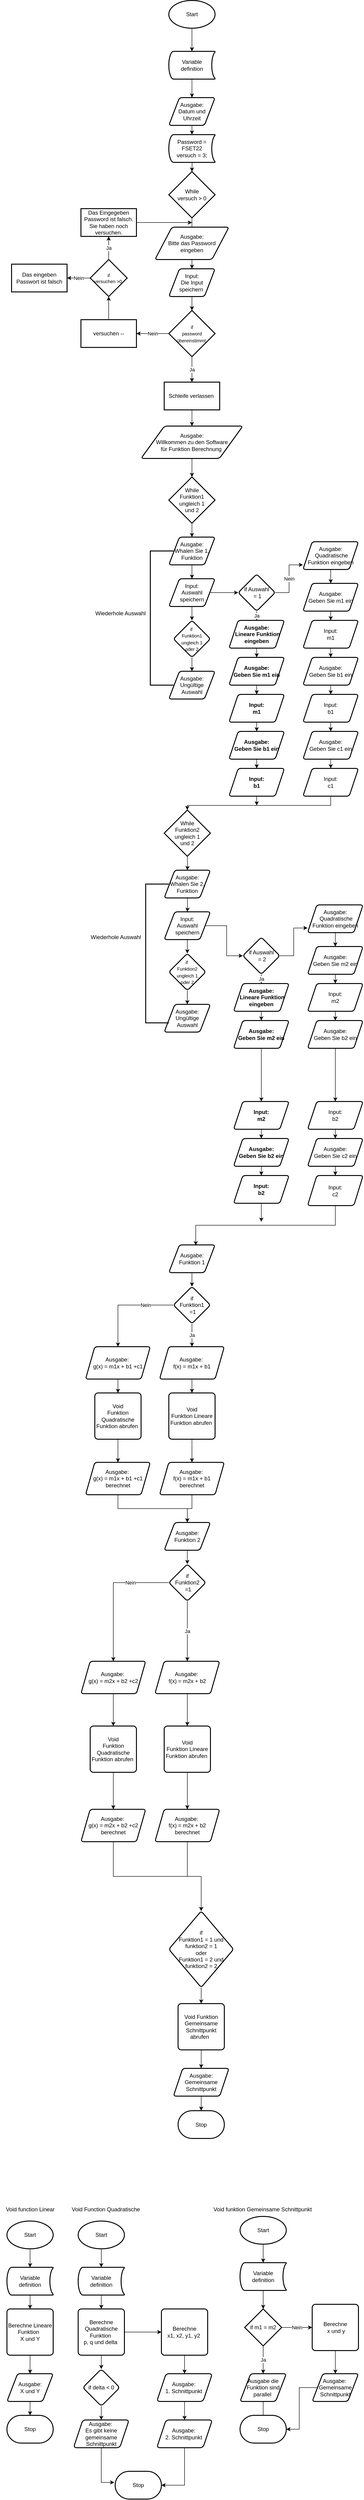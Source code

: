 <mxfile version="22.1.11" type="github">
  <diagram id="C5RBs43oDa-KdzZeNtuy" name="Page-1">
    <mxGraphModel dx="954" dy="647" grid="1" gridSize="10" guides="1" tooltips="1" connect="1" arrows="1" fold="1" page="1" pageScale="1" pageWidth="827" pageHeight="1169" math="0" shadow="0">
      <root>
        <mxCell id="WIyWlLk6GJQsqaUBKTNV-0" />
        <mxCell id="WIyWlLk6GJQsqaUBKTNV-1" parent="WIyWlLk6GJQsqaUBKTNV-0" />
        <mxCell id="R0gnXD8ZNua9yusy4dfu-2" value="" style="edgeStyle=orthogonalEdgeStyle;rounded=0;orthogonalLoop=1;jettySize=auto;html=1;" edge="1" parent="WIyWlLk6GJQsqaUBKTNV-1" source="R0gnXD8ZNua9yusy4dfu-3">
          <mxGeometry relative="1" as="geometry">
            <mxPoint x="424" y="520" as="targetPoint" />
          </mxGeometry>
        </mxCell>
        <mxCell id="R0gnXD8ZNua9yusy4dfu-10" value="" style="edgeStyle=orthogonalEdgeStyle;rounded=0;orthogonalLoop=1;jettySize=auto;html=1;" edge="1" parent="WIyWlLk6GJQsqaUBKTNV-1" target="R0gnXD8ZNua9yusy4dfu-6">
          <mxGeometry relative="1" as="geometry">
            <mxPoint x="424" y="330" as="sourcePoint" />
          </mxGeometry>
        </mxCell>
        <mxCell id="R0gnXD8ZNua9yusy4dfu-5" value="" style="edgeStyle=orthogonalEdgeStyle;rounded=0;orthogonalLoop=1;jettySize=auto;html=1;" edge="1" parent="WIyWlLk6GJQsqaUBKTNV-1" source="R0gnXD8ZNua9yusy4dfu-7">
          <mxGeometry relative="1" as="geometry">
            <mxPoint x="424" y="690" as="targetPoint" />
          </mxGeometry>
        </mxCell>
        <mxCell id="R0gnXD8ZNua9yusy4dfu-6" value="While &lt;br&gt;versuch &amp;gt; 0" style="strokeWidth=2;html=1;shape=mxgraph.flowchart.decision;whiteSpace=wrap;" vertex="1" parent="WIyWlLk6GJQsqaUBKTNV-1">
          <mxGeometry x="374" y="390" width="100" height="100" as="geometry" />
        </mxCell>
        <mxCell id="R0gnXD8ZNua9yusy4dfu-8" value="" style="edgeStyle=orthogonalEdgeStyle;rounded=0;orthogonalLoop=1;jettySize=auto;html=1;" edge="1" parent="WIyWlLk6GJQsqaUBKTNV-1" source="R0gnXD8ZNua9yusy4dfu-3" target="R0gnXD8ZNua9yusy4dfu-7">
          <mxGeometry relative="1" as="geometry">
            <mxPoint x="424" y="580" as="sourcePoint" />
            <mxPoint x="434" y="750" as="targetPoint" />
          </mxGeometry>
        </mxCell>
        <mxCell id="R0gnXD8ZNua9yusy4dfu-7" value="Input:&lt;br&gt;Die Input speichern&amp;nbsp;" style="shape=parallelogram;html=1;strokeWidth=2;perimeter=parallelogramPerimeter;whiteSpace=wrap;rounded=1;arcSize=12;size=0.23;" vertex="1" parent="WIyWlLk6GJQsqaUBKTNV-1">
          <mxGeometry x="374" y="600" width="100" height="60" as="geometry" />
        </mxCell>
        <mxCell id="R0gnXD8ZNua9yusy4dfu-3" value="Ausgabe:&lt;br&gt;Bitte das Password &lt;br&gt;eingeben" style="shape=parallelogram;html=1;strokeWidth=2;perimeter=parallelogramPerimeter;whiteSpace=wrap;rounded=1;arcSize=12;size=0.23;" vertex="1" parent="WIyWlLk6GJQsqaUBKTNV-1">
          <mxGeometry x="344" y="510" width="160" height="70" as="geometry" />
        </mxCell>
        <mxCell id="R0gnXD8ZNua9yusy4dfu-13" value="Ja" style="edgeStyle=orthogonalEdgeStyle;rounded=0;orthogonalLoop=1;jettySize=auto;html=1;" edge="1" parent="WIyWlLk6GJQsqaUBKTNV-1" source="R0gnXD8ZNua9yusy4dfu-11" target="R0gnXD8ZNua9yusy4dfu-12">
          <mxGeometry relative="1" as="geometry" />
        </mxCell>
        <mxCell id="R0gnXD8ZNua9yusy4dfu-15" value="Nein" style="edgeStyle=orthogonalEdgeStyle;rounded=0;orthogonalLoop=1;jettySize=auto;html=1;" edge="1" parent="WIyWlLk6GJQsqaUBKTNV-1" source="R0gnXD8ZNua9yusy4dfu-11" target="R0gnXD8ZNua9yusy4dfu-14">
          <mxGeometry relative="1" as="geometry" />
        </mxCell>
        <mxCell id="R0gnXD8ZNua9yusy4dfu-11" value="&lt;font style=&quot;font-size: 10px;&quot;&gt;if&lt;br&gt;password übereinstimmt&amp;nbsp;&lt;/font&gt;" style="strokeWidth=2;html=1;shape=mxgraph.flowchart.decision;whiteSpace=wrap;" vertex="1" parent="WIyWlLk6GJQsqaUBKTNV-1">
          <mxGeometry x="374" y="690" width="100" height="100" as="geometry" />
        </mxCell>
        <mxCell id="R0gnXD8ZNua9yusy4dfu-24" value="" style="edgeStyle=orthogonalEdgeStyle;rounded=0;orthogonalLoop=1;jettySize=auto;html=1;" edge="1" parent="WIyWlLk6GJQsqaUBKTNV-1" source="R0gnXD8ZNua9yusy4dfu-12" target="R0gnXD8ZNua9yusy4dfu-23">
          <mxGeometry relative="1" as="geometry" />
        </mxCell>
        <mxCell id="R0gnXD8ZNua9yusy4dfu-12" value="Schleife verlassen&amp;nbsp;" style="whiteSpace=wrap;html=1;strokeWidth=2;" vertex="1" parent="WIyWlLk6GJQsqaUBKTNV-1">
          <mxGeometry x="364" y="845" width="120" height="60" as="geometry" />
        </mxCell>
        <mxCell id="R0gnXD8ZNua9yusy4dfu-17" value="" style="edgeStyle=orthogonalEdgeStyle;rounded=0;orthogonalLoop=1;jettySize=auto;html=1;" edge="1" parent="WIyWlLk6GJQsqaUBKTNV-1" source="R0gnXD8ZNua9yusy4dfu-14" target="R0gnXD8ZNua9yusy4dfu-16">
          <mxGeometry relative="1" as="geometry" />
        </mxCell>
        <mxCell id="R0gnXD8ZNua9yusy4dfu-14" value="versuchen --" style="whiteSpace=wrap;html=1;strokeWidth=2;" vertex="1" parent="WIyWlLk6GJQsqaUBKTNV-1">
          <mxGeometry x="184" y="710" width="120" height="60" as="geometry" />
        </mxCell>
        <mxCell id="R0gnXD8ZNua9yusy4dfu-19" value="Ja" style="edgeStyle=orthogonalEdgeStyle;rounded=0;orthogonalLoop=1;jettySize=auto;html=1;" edge="1" parent="WIyWlLk6GJQsqaUBKTNV-1" source="R0gnXD8ZNua9yusy4dfu-16" target="R0gnXD8ZNua9yusy4dfu-18">
          <mxGeometry relative="1" as="geometry" />
        </mxCell>
        <mxCell id="R0gnXD8ZNua9yusy4dfu-21" value="Nein" style="edgeStyle=orthogonalEdgeStyle;rounded=0;orthogonalLoop=1;jettySize=auto;html=1;" edge="1" parent="WIyWlLk6GJQsqaUBKTNV-1" source="R0gnXD8ZNua9yusy4dfu-16" target="R0gnXD8ZNua9yusy4dfu-20">
          <mxGeometry relative="1" as="geometry" />
        </mxCell>
        <mxCell id="R0gnXD8ZNua9yusy4dfu-16" value="&lt;div style=&quot;&quot;&gt;&lt;span style=&quot;font-size: 10px;&quot;&gt;if&lt;/span&gt;&lt;/div&gt;&lt;font style=&quot;font-size: 10px;&quot;&gt;&lt;div style=&quot;&quot;&gt;versuchen &amp;gt;0&amp;nbsp;&lt;/div&gt;&lt;/font&gt;" style="rhombus;whiteSpace=wrap;html=1;strokeWidth=2;align=center;" vertex="1" parent="WIyWlLk6GJQsqaUBKTNV-1">
          <mxGeometry x="204" y="580" width="80" height="80" as="geometry" />
        </mxCell>
        <mxCell id="R0gnXD8ZNua9yusy4dfu-22" style="edgeStyle=orthogonalEdgeStyle;rounded=0;orthogonalLoop=1;jettySize=auto;html=1;" edge="1" parent="WIyWlLk6GJQsqaUBKTNV-1" source="R0gnXD8ZNua9yusy4dfu-18">
          <mxGeometry relative="1" as="geometry">
            <mxPoint x="424" y="500" as="targetPoint" />
          </mxGeometry>
        </mxCell>
        <mxCell id="R0gnXD8ZNua9yusy4dfu-18" value="Das Eingegeben Password ist falsch. Sie haben noch versuchen." style="whiteSpace=wrap;html=1;strokeWidth=2;" vertex="1" parent="WIyWlLk6GJQsqaUBKTNV-1">
          <mxGeometry x="184" y="470" width="120" height="60" as="geometry" />
        </mxCell>
        <mxCell id="R0gnXD8ZNua9yusy4dfu-20" value="Das eingeben Passwort ist falsch&lt;br&gt;" style="whiteSpace=wrap;html=1;strokeWidth=2;" vertex="1" parent="WIyWlLk6GJQsqaUBKTNV-1">
          <mxGeometry x="34" y="590" width="120" height="60" as="geometry" />
        </mxCell>
        <mxCell id="R0gnXD8ZNua9yusy4dfu-26" value="" style="edgeStyle=orthogonalEdgeStyle;rounded=0;orthogonalLoop=1;jettySize=auto;html=1;" edge="1" parent="WIyWlLk6GJQsqaUBKTNV-1" source="R0gnXD8ZNua9yusy4dfu-23" target="R0gnXD8ZNua9yusy4dfu-25">
          <mxGeometry relative="1" as="geometry" />
        </mxCell>
        <mxCell id="R0gnXD8ZNua9yusy4dfu-23" value="&lt;font style=&quot;font-size: 12px;&quot;&gt;Ausgabe:&lt;br&gt;Willkommen zu den Software &lt;br&gt;für Funktion Berechnung&amp;nbsp;&lt;/font&gt;" style="shape=parallelogram;html=1;strokeWidth=2;perimeter=parallelogramPerimeter;whiteSpace=wrap;rounded=1;arcSize=12;size=0.23;" vertex="1" parent="WIyWlLk6GJQsqaUBKTNV-1">
          <mxGeometry x="314" y="940" width="220" height="70" as="geometry" />
        </mxCell>
        <mxCell id="R0gnXD8ZNua9yusy4dfu-28" value="" style="edgeStyle=orthogonalEdgeStyle;rounded=0;orthogonalLoop=1;jettySize=auto;html=1;" edge="1" parent="WIyWlLk6GJQsqaUBKTNV-1" source="R0gnXD8ZNua9yusy4dfu-25" target="R0gnXD8ZNua9yusy4dfu-27">
          <mxGeometry relative="1" as="geometry" />
        </mxCell>
        <mxCell id="R0gnXD8ZNua9yusy4dfu-25" value="&lt;font style=&quot;font-size: 12px;&quot;&gt;While &lt;br&gt;Funktion1&lt;br&gt;&lt;/font&gt;&lt;div style=&quot;&quot;&gt;&lt;font style=&quot;font-size: 12px;&quot;&gt;ungleich 1&lt;/font&gt;&lt;/div&gt;&lt;div style=&quot;&quot;&gt;&lt;font style=&quot;font-size: 12px;&quot;&gt;&amp;nbsp;und 2&amp;nbsp;&lt;/font&gt;&lt;/div&gt;" style="strokeWidth=2;html=1;shape=mxgraph.flowchart.decision;whiteSpace=wrap;align=center;" vertex="1" parent="WIyWlLk6GJQsqaUBKTNV-1">
          <mxGeometry x="374" y="1050" width="100" height="100" as="geometry" />
        </mxCell>
        <mxCell id="R0gnXD8ZNua9yusy4dfu-33" value="" style="edgeStyle=orthogonalEdgeStyle;rounded=0;orthogonalLoop=1;jettySize=auto;html=1;" edge="1" parent="WIyWlLk6GJQsqaUBKTNV-1" source="R0gnXD8ZNua9yusy4dfu-36" target="R0gnXD8ZNua9yusy4dfu-32">
          <mxGeometry relative="1" as="geometry" />
        </mxCell>
        <mxCell id="R0gnXD8ZNua9yusy4dfu-27" value="Ausgabe:&lt;br&gt;Whalen Sie 1. Funktion&lt;br&gt;" style="shape=parallelogram;html=1;strokeWidth=2;perimeter=parallelogramPerimeter;whiteSpace=wrap;rounded=1;arcSize=12;size=0.23;" vertex="1" parent="WIyWlLk6GJQsqaUBKTNV-1">
          <mxGeometry x="374" y="1180" width="100" height="60" as="geometry" />
        </mxCell>
        <mxCell id="R0gnXD8ZNua9yusy4dfu-35" value="" style="edgeStyle=orthogonalEdgeStyle;rounded=0;orthogonalLoop=1;jettySize=auto;html=1;" edge="1" parent="WIyWlLk6GJQsqaUBKTNV-1" source="R0gnXD8ZNua9yusy4dfu-32" target="R0gnXD8ZNua9yusy4dfu-34">
          <mxGeometry relative="1" as="geometry" />
        </mxCell>
        <mxCell id="R0gnXD8ZNua9yusy4dfu-32" value="&lt;font style=&quot;font-size: 10px;&quot;&gt;if&amp;nbsp;&lt;br&gt;Funktion1 ungleich 1&lt;br&gt;&amp;nbsp;oder 2&amp;nbsp;&lt;/font&gt;" style="rhombus;whiteSpace=wrap;html=1;strokeWidth=2;rounded=1;arcSize=12;" vertex="1" parent="WIyWlLk6GJQsqaUBKTNV-1">
          <mxGeometry x="384" y="1360" width="80" height="80" as="geometry" />
        </mxCell>
        <mxCell id="R0gnXD8ZNua9yusy4dfu-34" value="Ausgabe:&lt;br&gt;&lt;div style=&quot;&quot;&gt;Ungültige Auswahl&lt;/div&gt;" style="shape=parallelogram;html=1;strokeWidth=2;perimeter=parallelogramPerimeter;whiteSpace=wrap;rounded=1;arcSize=12;size=0.23;" vertex="1" parent="WIyWlLk6GJQsqaUBKTNV-1">
          <mxGeometry x="374" y="1470" width="100" height="60" as="geometry" />
        </mxCell>
        <mxCell id="R0gnXD8ZNua9yusy4dfu-37" value="" style="edgeStyle=orthogonalEdgeStyle;rounded=0;orthogonalLoop=1;jettySize=auto;html=1;" edge="1" parent="WIyWlLk6GJQsqaUBKTNV-1" source="R0gnXD8ZNua9yusy4dfu-27" target="R0gnXD8ZNua9yusy4dfu-36">
          <mxGeometry relative="1" as="geometry">
            <mxPoint x="424" y="1260" as="sourcePoint" />
            <mxPoint x="424" y="1330" as="targetPoint" />
          </mxGeometry>
        </mxCell>
        <mxCell id="R0gnXD8ZNua9yusy4dfu-48" value="" style="edgeStyle=orthogonalEdgeStyle;rounded=0;orthogonalLoop=1;jettySize=auto;html=1;" edge="1" parent="WIyWlLk6GJQsqaUBKTNV-1" source="R0gnXD8ZNua9yusy4dfu-36" target="R0gnXD8ZNua9yusy4dfu-47">
          <mxGeometry relative="1" as="geometry" />
        </mxCell>
        <mxCell id="R0gnXD8ZNua9yusy4dfu-36" value="Input:&lt;br&gt;Auswahl&lt;br&gt;&amp;nbsp;speichern&amp;nbsp;" style="shape=parallelogram;html=1;strokeWidth=2;perimeter=parallelogramPerimeter;whiteSpace=wrap;rounded=1;arcSize=12;size=0.23;" vertex="1" parent="WIyWlLk6GJQsqaUBKTNV-1">
          <mxGeometry x="374" y="1270" width="100" height="60" as="geometry" />
        </mxCell>
        <mxCell id="R0gnXD8ZNua9yusy4dfu-38" value="" style="edgeStyle=orthogonalEdgeStyle;rounded=0;orthogonalLoop=1;jettySize=auto;html=1;" edge="1" parent="WIyWlLk6GJQsqaUBKTNV-1" target="R0gnXD8ZNua9yusy4dfu-40">
          <mxGeometry relative="1" as="geometry">
            <mxPoint x="414" y="1870" as="sourcePoint" />
          </mxGeometry>
        </mxCell>
        <mxCell id="R0gnXD8ZNua9yusy4dfu-39" value="" style="edgeStyle=orthogonalEdgeStyle;rounded=0;orthogonalLoop=1;jettySize=auto;html=1;" edge="1" parent="WIyWlLk6GJQsqaUBKTNV-1" source="R0gnXD8ZNua9yusy4dfu-45" target="R0gnXD8ZNua9yusy4dfu-42">
          <mxGeometry relative="1" as="geometry" />
        </mxCell>
        <mxCell id="R0gnXD8ZNua9yusy4dfu-40" value="Ausgabe:&lt;br&gt;Whalen Sie 2. Funktion" style="shape=parallelogram;html=1;strokeWidth=2;perimeter=parallelogramPerimeter;whiteSpace=wrap;rounded=1;arcSize=12;size=0.23;" vertex="1" parent="WIyWlLk6GJQsqaUBKTNV-1">
          <mxGeometry x="364" y="1900" width="100" height="60" as="geometry" />
        </mxCell>
        <mxCell id="R0gnXD8ZNua9yusy4dfu-41" value="" style="edgeStyle=orthogonalEdgeStyle;rounded=0;orthogonalLoop=1;jettySize=auto;html=1;" edge="1" parent="WIyWlLk6GJQsqaUBKTNV-1" source="R0gnXD8ZNua9yusy4dfu-42" target="R0gnXD8ZNua9yusy4dfu-43">
          <mxGeometry relative="1" as="geometry" />
        </mxCell>
        <mxCell id="R0gnXD8ZNua9yusy4dfu-42" value="&lt;font style=&quot;font-size: 10px;&quot;&gt;if&amp;nbsp;&lt;br&gt;Funktion2 ungleich 1&lt;br&gt;&amp;nbsp;oder 2&amp;nbsp;&lt;/font&gt;" style="rhombus;whiteSpace=wrap;html=1;strokeWidth=2;rounded=1;arcSize=12;" vertex="1" parent="WIyWlLk6GJQsqaUBKTNV-1">
          <mxGeometry x="374" y="2080" width="80" height="80" as="geometry" />
        </mxCell>
        <mxCell id="R0gnXD8ZNua9yusy4dfu-43" value="Ausgabe:&lt;br&gt;&lt;div style=&quot;&quot;&gt;Ungültige Auswahl&lt;/div&gt;" style="shape=parallelogram;html=1;strokeWidth=2;perimeter=parallelogramPerimeter;whiteSpace=wrap;rounded=1;arcSize=12;size=0.23;" vertex="1" parent="WIyWlLk6GJQsqaUBKTNV-1">
          <mxGeometry x="364" y="2190" width="100" height="60" as="geometry" />
        </mxCell>
        <mxCell id="R0gnXD8ZNua9yusy4dfu-44" value="" style="edgeStyle=orthogonalEdgeStyle;rounded=0;orthogonalLoop=1;jettySize=auto;html=1;" edge="1" parent="WIyWlLk6GJQsqaUBKTNV-1" target="R0gnXD8ZNua9yusy4dfu-45">
          <mxGeometry relative="1" as="geometry">
            <mxPoint x="414" y="1960" as="sourcePoint" />
            <mxPoint x="414" y="2050" as="targetPoint" />
          </mxGeometry>
        </mxCell>
        <mxCell id="R0gnXD8ZNua9yusy4dfu-108" value="" style="edgeStyle=orthogonalEdgeStyle;rounded=0;orthogonalLoop=1;jettySize=auto;html=1;" edge="1" parent="WIyWlLk6GJQsqaUBKTNV-1" source="R0gnXD8ZNua9yusy4dfu-45" target="R0gnXD8ZNua9yusy4dfu-84">
          <mxGeometry relative="1" as="geometry" />
        </mxCell>
        <mxCell id="R0gnXD8ZNua9yusy4dfu-45" value="Input:&lt;br&gt;Auswahl&lt;br&gt;&amp;nbsp;speichern&amp;nbsp;" style="shape=parallelogram;html=1;strokeWidth=2;perimeter=parallelogramPerimeter;whiteSpace=wrap;rounded=1;arcSize=12;size=0.23;" vertex="1" parent="WIyWlLk6GJQsqaUBKTNV-1">
          <mxGeometry x="364" y="1990" width="100" height="60" as="geometry" />
        </mxCell>
        <mxCell id="R0gnXD8ZNua9yusy4dfu-46" value="&lt;font style=&quot;font-size: 12px;&quot;&gt;While &lt;br&gt;Funktion2&lt;br&gt;&lt;/font&gt;&lt;div style=&quot;&quot;&gt;&lt;font style=&quot;font-size: 12px;&quot;&gt;ungleich 1&lt;/font&gt;&lt;/div&gt;&lt;div style=&quot;&quot;&gt;&lt;font style=&quot;font-size: 12px;&quot;&gt;&amp;nbsp;und 2&amp;nbsp;&lt;/font&gt;&lt;/div&gt;" style="strokeWidth=2;html=1;shape=mxgraph.flowchart.decision;whiteSpace=wrap;align=center;" vertex="1" parent="WIyWlLk6GJQsqaUBKTNV-1">
          <mxGeometry x="364" y="1770" width="100" height="100" as="geometry" />
        </mxCell>
        <mxCell id="R0gnXD8ZNua9yusy4dfu-50" value="Ja" style="edgeStyle=orthogonalEdgeStyle;rounded=0;orthogonalLoop=1;jettySize=auto;html=1;" edge="1" parent="WIyWlLk6GJQsqaUBKTNV-1" source="R0gnXD8ZNua9yusy4dfu-47" target="R0gnXD8ZNua9yusy4dfu-49">
          <mxGeometry relative="1" as="geometry" />
        </mxCell>
        <mxCell id="R0gnXD8ZNua9yusy4dfu-47" value="if Auswahl&lt;br&gt;&amp;nbsp;= 1" style="rhombus;whiteSpace=wrap;html=1;strokeWidth=2;rounded=1;arcSize=12;" vertex="1" parent="WIyWlLk6GJQsqaUBKTNV-1">
          <mxGeometry x="524" y="1260" width="80" height="80" as="geometry" />
        </mxCell>
        <mxCell id="R0gnXD8ZNua9yusy4dfu-52" value="" style="edgeStyle=orthogonalEdgeStyle;rounded=0;orthogonalLoop=1;jettySize=auto;html=1;fontStyle=1" edge="1" parent="WIyWlLk6GJQsqaUBKTNV-1" source="R0gnXD8ZNua9yusy4dfu-49" target="R0gnXD8ZNua9yusy4dfu-51">
          <mxGeometry relative="1" as="geometry" />
        </mxCell>
        <mxCell id="R0gnXD8ZNua9yusy4dfu-49" value="Ausgabe:&lt;br&gt;&amp;nbsp;Lineare Funktion eingeben" style="shape=parallelogram;perimeter=parallelogramPerimeter;whiteSpace=wrap;html=1;fixedSize=1;strokeWidth=2;rounded=1;arcSize=12;fontStyle=1" vertex="1" parent="WIyWlLk6GJQsqaUBKTNV-1">
          <mxGeometry x="504" y="1360" width="120" height="60" as="geometry" />
        </mxCell>
        <mxCell id="R0gnXD8ZNua9yusy4dfu-54" value="" style="edgeStyle=orthogonalEdgeStyle;rounded=0;orthogonalLoop=1;jettySize=auto;html=1;fontStyle=1" edge="1" parent="WIyWlLk6GJQsqaUBKTNV-1" source="R0gnXD8ZNua9yusy4dfu-51" target="R0gnXD8ZNua9yusy4dfu-53">
          <mxGeometry relative="1" as="geometry" />
        </mxCell>
        <mxCell id="R0gnXD8ZNua9yusy4dfu-51" value="Ausgabe:&lt;br&gt;Geben Sie m1 ein" style="shape=parallelogram;perimeter=parallelogramPerimeter;whiteSpace=wrap;html=1;fixedSize=1;strokeWidth=2;rounded=1;arcSize=12;fontStyle=1" vertex="1" parent="WIyWlLk6GJQsqaUBKTNV-1">
          <mxGeometry x="504" y="1440" width="120" height="60" as="geometry" />
        </mxCell>
        <mxCell id="R0gnXD8ZNua9yusy4dfu-58" value="" style="edgeStyle=orthogonalEdgeStyle;rounded=0;orthogonalLoop=1;jettySize=auto;html=1;fontStyle=1" edge="1" parent="WIyWlLk6GJQsqaUBKTNV-1" source="R0gnXD8ZNua9yusy4dfu-53" target="R0gnXD8ZNua9yusy4dfu-56">
          <mxGeometry relative="1" as="geometry" />
        </mxCell>
        <mxCell id="R0gnXD8ZNua9yusy4dfu-53" value="Input:&lt;br&gt;m1" style="shape=parallelogram;perimeter=parallelogramPerimeter;whiteSpace=wrap;html=1;fixedSize=1;strokeWidth=2;rounded=1;arcSize=12;fontStyle=1" vertex="1" parent="WIyWlLk6GJQsqaUBKTNV-1">
          <mxGeometry x="504" y="1520" width="120" height="60" as="geometry" />
        </mxCell>
        <mxCell id="R0gnXD8ZNua9yusy4dfu-55" value="" style="edgeStyle=orthogonalEdgeStyle;rounded=0;orthogonalLoop=1;jettySize=auto;html=1;fontStyle=1" edge="1" parent="WIyWlLk6GJQsqaUBKTNV-1" source="R0gnXD8ZNua9yusy4dfu-56" target="R0gnXD8ZNua9yusy4dfu-57">
          <mxGeometry relative="1" as="geometry" />
        </mxCell>
        <mxCell id="R0gnXD8ZNua9yusy4dfu-56" value="Ausgabe:&lt;br&gt;Geben Sie b1 ein" style="shape=parallelogram;perimeter=parallelogramPerimeter;whiteSpace=wrap;html=1;fixedSize=1;strokeWidth=2;rounded=1;arcSize=12;fontStyle=1" vertex="1" parent="WIyWlLk6GJQsqaUBKTNV-1">
          <mxGeometry x="504" y="1600" width="120" height="60" as="geometry" />
        </mxCell>
        <mxCell id="R0gnXD8ZNua9yusy4dfu-112" style="edgeStyle=orthogonalEdgeStyle;rounded=0;orthogonalLoop=1;jettySize=auto;html=1;exitX=0.5;exitY=1;exitDx=0;exitDy=0;" edge="1" parent="WIyWlLk6GJQsqaUBKTNV-1" source="R0gnXD8ZNua9yusy4dfu-57">
          <mxGeometry relative="1" as="geometry">
            <mxPoint x="564" y="1760" as="targetPoint" />
          </mxGeometry>
        </mxCell>
        <mxCell id="R0gnXD8ZNua9yusy4dfu-57" value="Input:&lt;br&gt;b1" style="shape=parallelogram;perimeter=parallelogramPerimeter;whiteSpace=wrap;html=1;fixedSize=1;strokeWidth=2;rounded=1;arcSize=12;fontStyle=1" vertex="1" parent="WIyWlLk6GJQsqaUBKTNV-1">
          <mxGeometry x="504" y="1680" width="120" height="60" as="geometry" />
        </mxCell>
        <mxCell id="R0gnXD8ZNua9yusy4dfu-75" value="" style="edgeStyle=orthogonalEdgeStyle;rounded=0;orthogonalLoop=1;jettySize=auto;html=1;" edge="1" parent="WIyWlLk6GJQsqaUBKTNV-1" source="R0gnXD8ZNua9yusy4dfu-59">
          <mxGeometry relative="1" as="geometry">
            <mxPoint x="724" y="1280" as="targetPoint" />
          </mxGeometry>
        </mxCell>
        <mxCell id="R0gnXD8ZNua9yusy4dfu-59" value="Ausgabe:&lt;br style=&quot;border-color: var(--border-color);&quot;&gt;&amp;nbsp;Quadratische Funktion eingeben" style="shape=parallelogram;perimeter=parallelogramPerimeter;whiteSpace=wrap;html=1;fixedSize=1;strokeWidth=2;rounded=1;arcSize=12;" vertex="1" parent="WIyWlLk6GJQsqaUBKTNV-1">
          <mxGeometry x="664" y="1190" width="120" height="60" as="geometry" />
        </mxCell>
        <mxCell id="R0gnXD8ZNua9yusy4dfu-67" value="" style="edgeStyle=orthogonalEdgeStyle;rounded=0;orthogonalLoop=1;jettySize=auto;html=1;" edge="1" parent="WIyWlLk6GJQsqaUBKTNV-1" source="R0gnXD8ZNua9yusy4dfu-68" target="R0gnXD8ZNua9yusy4dfu-70">
          <mxGeometry relative="1" as="geometry" />
        </mxCell>
        <mxCell id="R0gnXD8ZNua9yusy4dfu-68" value="Ausgabe:&lt;br&gt;Geben Sie m1 ein" style="shape=parallelogram;perimeter=parallelogramPerimeter;whiteSpace=wrap;html=1;fixedSize=1;strokeWidth=2;rounded=1;arcSize=12;" vertex="1" parent="WIyWlLk6GJQsqaUBKTNV-1">
          <mxGeometry x="664" y="1280" width="120" height="60" as="geometry" />
        </mxCell>
        <mxCell id="R0gnXD8ZNua9yusy4dfu-69" value="" style="edgeStyle=orthogonalEdgeStyle;rounded=0;orthogonalLoop=1;jettySize=auto;html=1;" edge="1" parent="WIyWlLk6GJQsqaUBKTNV-1" source="R0gnXD8ZNua9yusy4dfu-70" target="R0gnXD8ZNua9yusy4dfu-72">
          <mxGeometry relative="1" as="geometry" />
        </mxCell>
        <mxCell id="R0gnXD8ZNua9yusy4dfu-70" value="Input:&lt;br&gt;m1" style="shape=parallelogram;perimeter=parallelogramPerimeter;whiteSpace=wrap;html=1;fixedSize=1;strokeWidth=2;rounded=1;arcSize=12;" vertex="1" parent="WIyWlLk6GJQsqaUBKTNV-1">
          <mxGeometry x="664" y="1360" width="120" height="60" as="geometry" />
        </mxCell>
        <mxCell id="R0gnXD8ZNua9yusy4dfu-71" value="" style="edgeStyle=orthogonalEdgeStyle;rounded=0;orthogonalLoop=1;jettySize=auto;html=1;" edge="1" parent="WIyWlLk6GJQsqaUBKTNV-1" source="R0gnXD8ZNua9yusy4dfu-72" target="R0gnXD8ZNua9yusy4dfu-73">
          <mxGeometry relative="1" as="geometry" />
        </mxCell>
        <mxCell id="R0gnXD8ZNua9yusy4dfu-72" value="Ausgabe:&lt;br&gt;Geben Sie b1 ein" style="shape=parallelogram;perimeter=parallelogramPerimeter;whiteSpace=wrap;html=1;fixedSize=1;strokeWidth=2;rounded=1;arcSize=12;" vertex="1" parent="WIyWlLk6GJQsqaUBKTNV-1">
          <mxGeometry x="664" y="1440" width="120" height="60" as="geometry" />
        </mxCell>
        <mxCell id="R0gnXD8ZNua9yusy4dfu-79" value="" style="edgeStyle=orthogonalEdgeStyle;rounded=0;orthogonalLoop=1;jettySize=auto;html=1;" edge="1" parent="WIyWlLk6GJQsqaUBKTNV-1" source="R0gnXD8ZNua9yusy4dfu-73" target="R0gnXD8ZNua9yusy4dfu-77">
          <mxGeometry relative="1" as="geometry" />
        </mxCell>
        <mxCell id="R0gnXD8ZNua9yusy4dfu-73" value="Input:&lt;br&gt;b1" style="shape=parallelogram;perimeter=parallelogramPerimeter;whiteSpace=wrap;html=1;fixedSize=1;strokeWidth=2;rounded=1;arcSize=12;" vertex="1" parent="WIyWlLk6GJQsqaUBKTNV-1">
          <mxGeometry x="664" y="1520" width="120" height="60" as="geometry" />
        </mxCell>
        <mxCell id="R0gnXD8ZNua9yusy4dfu-76" value="" style="edgeStyle=orthogonalEdgeStyle;rounded=0;orthogonalLoop=1;jettySize=auto;html=1;" edge="1" parent="WIyWlLk6GJQsqaUBKTNV-1" source="R0gnXD8ZNua9yusy4dfu-77" target="R0gnXD8ZNua9yusy4dfu-78">
          <mxGeometry relative="1" as="geometry" />
        </mxCell>
        <mxCell id="R0gnXD8ZNua9yusy4dfu-77" value="Ausgabe:&lt;br&gt;Geben Sie c1 ein" style="shape=parallelogram;perimeter=parallelogramPerimeter;whiteSpace=wrap;html=1;fixedSize=1;strokeWidth=2;rounded=1;arcSize=12;" vertex="1" parent="WIyWlLk6GJQsqaUBKTNV-1">
          <mxGeometry x="664" y="1600" width="120" height="60" as="geometry" />
        </mxCell>
        <mxCell id="R0gnXD8ZNua9yusy4dfu-78" value="Input:&lt;br&gt;c1" style="shape=parallelogram;perimeter=parallelogramPerimeter;whiteSpace=wrap;html=1;fixedSize=1;strokeWidth=2;rounded=1;arcSize=12;" vertex="1" parent="WIyWlLk6GJQsqaUBKTNV-1">
          <mxGeometry x="664" y="1680" width="120" height="60" as="geometry" />
        </mxCell>
        <mxCell id="R0gnXD8ZNua9yusy4dfu-82" value="Nein" style="edgeStyle=orthogonalEdgeStyle;rounded=0;orthogonalLoop=1;jettySize=auto;html=1;entryX=0;entryY=0.833;entryDx=0;entryDy=0;entryPerimeter=0;" edge="1" parent="WIyWlLk6GJQsqaUBKTNV-1" source="R0gnXD8ZNua9yusy4dfu-47" target="R0gnXD8ZNua9yusy4dfu-59">
          <mxGeometry relative="1" as="geometry" />
        </mxCell>
        <mxCell id="R0gnXD8ZNua9yusy4dfu-83" value="Ja" style="edgeStyle=orthogonalEdgeStyle;rounded=0;orthogonalLoop=1;jettySize=auto;html=1;" edge="1" parent="WIyWlLk6GJQsqaUBKTNV-1" source="R0gnXD8ZNua9yusy4dfu-84" target="R0gnXD8ZNua9yusy4dfu-86">
          <mxGeometry relative="1" as="geometry" />
        </mxCell>
        <mxCell id="R0gnXD8ZNua9yusy4dfu-84" value="if Auswahl&lt;br&gt;&amp;nbsp;= 2" style="rhombus;whiteSpace=wrap;html=1;strokeWidth=2;rounded=1;arcSize=12;" vertex="1" parent="WIyWlLk6GJQsqaUBKTNV-1">
          <mxGeometry x="534" y="2045" width="80" height="80" as="geometry" />
        </mxCell>
        <mxCell id="R0gnXD8ZNua9yusy4dfu-85" value="" style="edgeStyle=orthogonalEdgeStyle;rounded=0;orthogonalLoop=1;jettySize=auto;html=1;fontStyle=1" edge="1" parent="WIyWlLk6GJQsqaUBKTNV-1" source="R0gnXD8ZNua9yusy4dfu-86" target="R0gnXD8ZNua9yusy4dfu-88">
          <mxGeometry relative="1" as="geometry" />
        </mxCell>
        <mxCell id="R0gnXD8ZNua9yusy4dfu-86" value="Ausgabe:&lt;br&gt;&amp;nbsp;Lineare Funktion eingeben" style="shape=parallelogram;perimeter=parallelogramPerimeter;whiteSpace=wrap;html=1;fixedSize=1;strokeWidth=2;rounded=1;arcSize=12;fontStyle=1" vertex="1" parent="WIyWlLk6GJQsqaUBKTNV-1">
          <mxGeometry x="514" y="2145" width="120" height="60" as="geometry" />
        </mxCell>
        <mxCell id="R0gnXD8ZNua9yusy4dfu-87" value="" style="edgeStyle=orthogonalEdgeStyle;rounded=0;orthogonalLoop=1;jettySize=auto;html=1;fontStyle=1" edge="1" parent="WIyWlLk6GJQsqaUBKTNV-1" source="R0gnXD8ZNua9yusy4dfu-88" target="R0gnXD8ZNua9yusy4dfu-90">
          <mxGeometry relative="1" as="geometry" />
        </mxCell>
        <mxCell id="R0gnXD8ZNua9yusy4dfu-88" value="Ausgabe:&lt;br&gt;Geben Sie m2 ein" style="shape=parallelogram;perimeter=parallelogramPerimeter;whiteSpace=wrap;html=1;fixedSize=1;strokeWidth=2;rounded=1;arcSize=12;fontStyle=1" vertex="1" parent="WIyWlLk6GJQsqaUBKTNV-1">
          <mxGeometry x="514" y="2225" width="120" height="60" as="geometry" />
        </mxCell>
        <mxCell id="R0gnXD8ZNua9yusy4dfu-89" value="" style="edgeStyle=orthogonalEdgeStyle;rounded=0;orthogonalLoop=1;jettySize=auto;html=1;fontStyle=1" edge="1" parent="WIyWlLk6GJQsqaUBKTNV-1" source="R0gnXD8ZNua9yusy4dfu-90" target="R0gnXD8ZNua9yusy4dfu-92">
          <mxGeometry relative="1" as="geometry" />
        </mxCell>
        <mxCell id="R0gnXD8ZNua9yusy4dfu-90" value="Input:&lt;br&gt;m2" style="shape=parallelogram;perimeter=parallelogramPerimeter;whiteSpace=wrap;html=1;fixedSize=1;strokeWidth=2;rounded=1;arcSize=12;fontStyle=1" vertex="1" parent="WIyWlLk6GJQsqaUBKTNV-1">
          <mxGeometry x="514" y="2400" width="120" height="60" as="geometry" />
        </mxCell>
        <mxCell id="R0gnXD8ZNua9yusy4dfu-91" value="" style="edgeStyle=orthogonalEdgeStyle;rounded=0;orthogonalLoop=1;jettySize=auto;html=1;fontStyle=1" edge="1" parent="WIyWlLk6GJQsqaUBKTNV-1" source="R0gnXD8ZNua9yusy4dfu-92" target="R0gnXD8ZNua9yusy4dfu-93">
          <mxGeometry relative="1" as="geometry" />
        </mxCell>
        <mxCell id="R0gnXD8ZNua9yusy4dfu-92" value="Ausgabe:&lt;br&gt;Geben Sie b2 ein" style="shape=parallelogram;perimeter=parallelogramPerimeter;whiteSpace=wrap;html=1;fixedSize=1;strokeWidth=2;rounded=1;arcSize=12;fontStyle=1" vertex="1" parent="WIyWlLk6GJQsqaUBKTNV-1">
          <mxGeometry x="514" y="2480" width="120" height="60" as="geometry" />
        </mxCell>
        <mxCell id="R0gnXD8ZNua9yusy4dfu-117" style="edgeStyle=orthogonalEdgeStyle;rounded=0;orthogonalLoop=1;jettySize=auto;html=1;exitX=0.5;exitY=1;exitDx=0;exitDy=0;" edge="1" parent="WIyWlLk6GJQsqaUBKTNV-1" source="R0gnXD8ZNua9yusy4dfu-93">
          <mxGeometry relative="1" as="geometry">
            <mxPoint x="574.391" y="2595" as="targetPoint" />
          </mxGeometry>
        </mxCell>
        <mxCell id="R0gnXD8ZNua9yusy4dfu-232" style="edgeStyle=orthogonalEdgeStyle;rounded=0;orthogonalLoop=1;jettySize=auto;html=1;exitX=0.5;exitY=1;exitDx=0;exitDy=0;" edge="1" parent="WIyWlLk6GJQsqaUBKTNV-1" source="R0gnXD8ZNua9yusy4dfu-93">
          <mxGeometry relative="1" as="geometry">
            <mxPoint x="574" y="2660" as="targetPoint" />
          </mxGeometry>
        </mxCell>
        <mxCell id="R0gnXD8ZNua9yusy4dfu-93" value="Input:&lt;br&gt;b2" style="shape=parallelogram;perimeter=parallelogramPerimeter;whiteSpace=wrap;html=1;fixedSize=1;strokeWidth=2;rounded=1;arcSize=12;fontStyle=1" vertex="1" parent="WIyWlLk6GJQsqaUBKTNV-1">
          <mxGeometry x="514" y="2560" width="120" height="60" as="geometry" />
        </mxCell>
        <mxCell id="R0gnXD8ZNua9yusy4dfu-94" value="" style="edgeStyle=orthogonalEdgeStyle;rounded=0;orthogonalLoop=1;jettySize=auto;html=1;" edge="1" parent="WIyWlLk6GJQsqaUBKTNV-1" source="R0gnXD8ZNua9yusy4dfu-95">
          <mxGeometry relative="1" as="geometry">
            <mxPoint x="734" y="2065" as="targetPoint" />
          </mxGeometry>
        </mxCell>
        <mxCell id="R0gnXD8ZNua9yusy4dfu-95" value="Ausgabe:&lt;br style=&quot;border-color: var(--border-color);&quot;&gt;&amp;nbsp;Quadratische Funktion eingeben" style="shape=parallelogram;perimeter=parallelogramPerimeter;whiteSpace=wrap;html=1;fixedSize=1;strokeWidth=2;rounded=1;arcSize=12;" vertex="1" parent="WIyWlLk6GJQsqaUBKTNV-1">
          <mxGeometry x="674" y="1975" width="120" height="60" as="geometry" />
        </mxCell>
        <mxCell id="R0gnXD8ZNua9yusy4dfu-96" value="" style="edgeStyle=orthogonalEdgeStyle;rounded=0;orthogonalLoop=1;jettySize=auto;html=1;" edge="1" parent="WIyWlLk6GJQsqaUBKTNV-1" source="R0gnXD8ZNua9yusy4dfu-97" target="R0gnXD8ZNua9yusy4dfu-99">
          <mxGeometry relative="1" as="geometry" />
        </mxCell>
        <mxCell id="R0gnXD8ZNua9yusy4dfu-97" value="Ausgabe:&lt;br&gt;Geben Sie m2 ein" style="shape=parallelogram;perimeter=parallelogramPerimeter;whiteSpace=wrap;html=1;fixedSize=1;strokeWidth=2;rounded=1;arcSize=12;" vertex="1" parent="WIyWlLk6GJQsqaUBKTNV-1">
          <mxGeometry x="674" y="2065" width="120" height="60" as="geometry" />
        </mxCell>
        <mxCell id="R0gnXD8ZNua9yusy4dfu-98" value="" style="edgeStyle=orthogonalEdgeStyle;rounded=0;orthogonalLoop=1;jettySize=auto;html=1;" edge="1" parent="WIyWlLk6GJQsqaUBKTNV-1" source="R0gnXD8ZNua9yusy4dfu-99" target="R0gnXD8ZNua9yusy4dfu-101">
          <mxGeometry relative="1" as="geometry" />
        </mxCell>
        <mxCell id="R0gnXD8ZNua9yusy4dfu-99" value="Input:&lt;br&gt;m2" style="shape=parallelogram;perimeter=parallelogramPerimeter;whiteSpace=wrap;html=1;fixedSize=1;strokeWidth=2;rounded=1;arcSize=12;" vertex="1" parent="WIyWlLk6GJQsqaUBKTNV-1">
          <mxGeometry x="674" y="2145" width="120" height="60" as="geometry" />
        </mxCell>
        <mxCell id="R0gnXD8ZNua9yusy4dfu-100" value="" style="edgeStyle=orthogonalEdgeStyle;rounded=0;orthogonalLoop=1;jettySize=auto;html=1;" edge="1" parent="WIyWlLk6GJQsqaUBKTNV-1" source="R0gnXD8ZNua9yusy4dfu-101" target="R0gnXD8ZNua9yusy4dfu-103">
          <mxGeometry relative="1" as="geometry" />
        </mxCell>
        <mxCell id="R0gnXD8ZNua9yusy4dfu-101" value="Ausgabe:&lt;br&gt;Geben Sie b2 ein" style="shape=parallelogram;perimeter=parallelogramPerimeter;whiteSpace=wrap;html=1;fixedSize=1;strokeWidth=2;rounded=1;arcSize=12;" vertex="1" parent="WIyWlLk6GJQsqaUBKTNV-1">
          <mxGeometry x="674" y="2225" width="120" height="60" as="geometry" />
        </mxCell>
        <mxCell id="R0gnXD8ZNua9yusy4dfu-102" value="" style="edgeStyle=orthogonalEdgeStyle;rounded=0;orthogonalLoop=1;jettySize=auto;html=1;" edge="1" parent="WIyWlLk6GJQsqaUBKTNV-1" source="R0gnXD8ZNua9yusy4dfu-103" target="R0gnXD8ZNua9yusy4dfu-105">
          <mxGeometry relative="1" as="geometry" />
        </mxCell>
        <mxCell id="R0gnXD8ZNua9yusy4dfu-103" value="Input:&lt;br&gt;b2" style="shape=parallelogram;perimeter=parallelogramPerimeter;whiteSpace=wrap;html=1;fixedSize=1;strokeWidth=2;rounded=1;arcSize=12;" vertex="1" parent="WIyWlLk6GJQsqaUBKTNV-1">
          <mxGeometry x="674" y="2400" width="120" height="60" as="geometry" />
        </mxCell>
        <mxCell id="R0gnXD8ZNua9yusy4dfu-104" value="" style="edgeStyle=orthogonalEdgeStyle;rounded=0;orthogonalLoop=1;jettySize=auto;html=1;" edge="1" parent="WIyWlLk6GJQsqaUBKTNV-1" source="R0gnXD8ZNua9yusy4dfu-105" target="R0gnXD8ZNua9yusy4dfu-106">
          <mxGeometry relative="1" as="geometry" />
        </mxCell>
        <mxCell id="R0gnXD8ZNua9yusy4dfu-105" value="Ausgabe:&lt;br&gt;Geben Sie c2 ein" style="shape=parallelogram;perimeter=parallelogramPerimeter;whiteSpace=wrap;html=1;fixedSize=1;strokeWidth=2;rounded=1;arcSize=12;" vertex="1" parent="WIyWlLk6GJQsqaUBKTNV-1">
          <mxGeometry x="674" y="2480" width="120" height="60" as="geometry" />
        </mxCell>
        <mxCell id="R0gnXD8ZNua9yusy4dfu-106" value="Input:&lt;br&gt;c2" style="shape=parallelogram;perimeter=parallelogramPerimeter;whiteSpace=wrap;html=1;fixedSize=1;strokeWidth=2;rounded=1;arcSize=12;" vertex="1" parent="WIyWlLk6GJQsqaUBKTNV-1">
          <mxGeometry x="674" y="2560" width="120" height="65" as="geometry" />
        </mxCell>
        <mxCell id="R0gnXD8ZNua9yusy4dfu-107" style="edgeStyle=orthogonalEdgeStyle;rounded=0;orthogonalLoop=1;jettySize=auto;html=1;entryX=0;entryY=0.833;entryDx=0;entryDy=0;entryPerimeter=0;" edge="1" parent="WIyWlLk6GJQsqaUBKTNV-1" source="R0gnXD8ZNua9yusy4dfu-84" target="R0gnXD8ZNua9yusy4dfu-95">
          <mxGeometry relative="1" as="geometry" />
        </mxCell>
        <mxCell id="R0gnXD8ZNua9yusy4dfu-110" value="" style="strokeWidth=2;html=1;shape=mxgraph.flowchart.annotation_1;align=left;pointerEvents=1;" vertex="1" parent="WIyWlLk6GJQsqaUBKTNV-1">
          <mxGeometry x="334" y="1210" width="50" height="290" as="geometry" />
        </mxCell>
        <mxCell id="R0gnXD8ZNua9yusy4dfu-113" style="edgeStyle=orthogonalEdgeStyle;rounded=0;orthogonalLoop=1;jettySize=auto;html=1;exitX=0.5;exitY=1;exitDx=0;exitDy=0;entryX=0.5;entryY=0;entryDx=0;entryDy=0;entryPerimeter=0;" edge="1" parent="WIyWlLk6GJQsqaUBKTNV-1" source="R0gnXD8ZNua9yusy4dfu-78" target="R0gnXD8ZNua9yusy4dfu-46">
          <mxGeometry relative="1" as="geometry">
            <Array as="points">
              <mxPoint x="724" y="1760" />
              <mxPoint x="414" y="1760" />
            </Array>
          </mxGeometry>
        </mxCell>
        <mxCell id="R0gnXD8ZNua9yusy4dfu-114" value="" style="strokeWidth=2;html=1;shape=mxgraph.flowchart.annotation_1;align=left;pointerEvents=1;" vertex="1" parent="WIyWlLk6GJQsqaUBKTNV-1">
          <mxGeometry x="324" y="1930" width="50" height="300" as="geometry" />
        </mxCell>
        <mxCell id="R0gnXD8ZNua9yusy4dfu-119" value="" style="edgeStyle=orthogonalEdgeStyle;rounded=0;orthogonalLoop=1;jettySize=auto;html=1;" edge="1" parent="WIyWlLk6GJQsqaUBKTNV-1" source="R0gnXD8ZNua9yusy4dfu-115" target="R0gnXD8ZNua9yusy4dfu-118">
          <mxGeometry relative="1" as="geometry" />
        </mxCell>
        <mxCell id="R0gnXD8ZNua9yusy4dfu-115" value="Ausgabe:&lt;br&gt;Funktion 1" style="shape=parallelogram;html=1;strokeWidth=2;perimeter=parallelogramPerimeter;whiteSpace=wrap;rounded=1;arcSize=12;size=0.23;" vertex="1" parent="WIyWlLk6GJQsqaUBKTNV-1">
          <mxGeometry x="374" y="2710" width="100" height="60" as="geometry" />
        </mxCell>
        <mxCell id="R0gnXD8ZNua9yusy4dfu-116" style="edgeStyle=orthogonalEdgeStyle;rounded=0;orthogonalLoop=1;jettySize=auto;html=1;exitX=0.5;exitY=1;exitDx=0;exitDy=0;entryX=0.582;entryY=0.015;entryDx=0;entryDy=0;entryPerimeter=0;" edge="1" parent="WIyWlLk6GJQsqaUBKTNV-1" source="R0gnXD8ZNua9yusy4dfu-106" target="R0gnXD8ZNua9yusy4dfu-115">
          <mxGeometry relative="1" as="geometry" />
        </mxCell>
        <mxCell id="R0gnXD8ZNua9yusy4dfu-121" value="Ja" style="edgeStyle=orthogonalEdgeStyle;rounded=0;orthogonalLoop=1;jettySize=auto;html=1;" edge="1" parent="WIyWlLk6GJQsqaUBKTNV-1" source="R0gnXD8ZNua9yusy4dfu-118" target="R0gnXD8ZNua9yusy4dfu-120">
          <mxGeometry relative="1" as="geometry" />
        </mxCell>
        <mxCell id="R0gnXD8ZNua9yusy4dfu-123" value="Nein" style="edgeStyle=orthogonalEdgeStyle;rounded=0;orthogonalLoop=1;jettySize=auto;html=1;exitX=0;exitY=0.5;exitDx=0;exitDy=0;entryX=0.5;entryY=0;entryDx=0;entryDy=0;" edge="1" parent="WIyWlLk6GJQsqaUBKTNV-1" source="R0gnXD8ZNua9yusy4dfu-118" target="R0gnXD8ZNua9yusy4dfu-122">
          <mxGeometry x="-0.429" relative="1" as="geometry">
            <mxPoint as="offset" />
          </mxGeometry>
        </mxCell>
        <mxCell id="R0gnXD8ZNua9yusy4dfu-118" value="if&lt;br&gt;&amp;nbsp;Funktion1&amp;nbsp;&lt;br&gt;&amp;nbsp;=1" style="rhombus;whiteSpace=wrap;html=1;strokeWidth=2;rounded=1;arcSize=12;" vertex="1" parent="WIyWlLk6GJQsqaUBKTNV-1">
          <mxGeometry x="384" y="2800" width="80" height="80" as="geometry" />
        </mxCell>
        <mxCell id="R0gnXD8ZNua9yusy4dfu-218" value="" style="edgeStyle=orthogonalEdgeStyle;rounded=0;orthogonalLoop=1;jettySize=auto;html=1;" edge="1" parent="WIyWlLk6GJQsqaUBKTNV-1" source="R0gnXD8ZNua9yusy4dfu-120" target="R0gnXD8ZNua9yusy4dfu-217">
          <mxGeometry relative="1" as="geometry" />
        </mxCell>
        <mxCell id="R0gnXD8ZNua9yusy4dfu-120" value="Ausgabe:&amp;nbsp;&lt;br&gt;f(x) = m1x + b1&lt;br&gt;" style="shape=parallelogram;perimeter=parallelogramPerimeter;whiteSpace=wrap;html=1;fixedSize=1;strokeWidth=2;rounded=1;arcSize=12;" vertex="1" parent="WIyWlLk6GJQsqaUBKTNV-1">
          <mxGeometry x="354" y="2930" width="140" height="70" as="geometry" />
        </mxCell>
        <mxCell id="R0gnXD8ZNua9yusy4dfu-219" value="" style="edgeStyle=orthogonalEdgeStyle;rounded=0;orthogonalLoop=1;jettySize=auto;html=1;" edge="1" parent="WIyWlLk6GJQsqaUBKTNV-1" source="R0gnXD8ZNua9yusy4dfu-122" target="R0gnXD8ZNua9yusy4dfu-216">
          <mxGeometry relative="1" as="geometry" />
        </mxCell>
        <mxCell id="R0gnXD8ZNua9yusy4dfu-122" value="Ausgabe:&amp;nbsp;&lt;br&gt;g(x) = m1x + b1 +c1&lt;br&gt;" style="shape=parallelogram;perimeter=parallelogramPerimeter;whiteSpace=wrap;html=1;fixedSize=1;strokeWidth=2;rounded=1;arcSize=12;" vertex="1" parent="WIyWlLk6GJQsqaUBKTNV-1">
          <mxGeometry x="194" y="2930" width="140" height="70" as="geometry" />
        </mxCell>
        <mxCell id="R0gnXD8ZNua9yusy4dfu-142" style="edgeStyle=orthogonalEdgeStyle;rounded=0;orthogonalLoop=1;jettySize=auto;html=1;exitX=0.5;exitY=1;exitDx=0;exitDy=0;entryX=0.5;entryY=0;entryDx=0;entryDy=0;" edge="1" parent="WIyWlLk6GJQsqaUBKTNV-1" source="R0gnXD8ZNua9yusy4dfu-125" target="R0gnXD8ZNua9yusy4dfu-130">
          <mxGeometry relative="1" as="geometry" />
        </mxCell>
        <mxCell id="R0gnXD8ZNua9yusy4dfu-125" value="Ausgabe:&amp;nbsp;&lt;br&gt;f(x) = m1x + b1&lt;br&gt;berechnet" style="shape=parallelogram;perimeter=parallelogramPerimeter;whiteSpace=wrap;html=1;fixedSize=1;strokeWidth=2;rounded=1;arcSize=12;" vertex="1" parent="WIyWlLk6GJQsqaUBKTNV-1">
          <mxGeometry x="354" y="3180" width="140" height="70" as="geometry" />
        </mxCell>
        <mxCell id="R0gnXD8ZNua9yusy4dfu-141" style="edgeStyle=orthogonalEdgeStyle;rounded=0;orthogonalLoop=1;jettySize=auto;html=1;exitX=0.5;exitY=1;exitDx=0;exitDy=0;" edge="1" parent="WIyWlLk6GJQsqaUBKTNV-1" source="R0gnXD8ZNua9yusy4dfu-127" target="R0gnXD8ZNua9yusy4dfu-130">
          <mxGeometry relative="1" as="geometry" />
        </mxCell>
        <mxCell id="R0gnXD8ZNua9yusy4dfu-127" value="Ausgabe:&amp;nbsp;&lt;br&gt;g(x) = m1x + b1 +c1&lt;br&gt;berechnet" style="shape=parallelogram;perimeter=parallelogramPerimeter;whiteSpace=wrap;html=1;fixedSize=1;strokeWidth=2;rounded=1;arcSize=12;" vertex="1" parent="WIyWlLk6GJQsqaUBKTNV-1">
          <mxGeometry x="194" y="3180" width="140" height="70" as="geometry" />
        </mxCell>
        <mxCell id="R0gnXD8ZNua9yusy4dfu-129" value="" style="edgeStyle=orthogonalEdgeStyle;rounded=0;orthogonalLoop=1;jettySize=auto;html=1;" edge="1" parent="WIyWlLk6GJQsqaUBKTNV-1" source="R0gnXD8ZNua9yusy4dfu-130" target="R0gnXD8ZNua9yusy4dfu-133">
          <mxGeometry relative="1" as="geometry" />
        </mxCell>
        <mxCell id="R0gnXD8ZNua9yusy4dfu-130" value="Ausgabe:&lt;br&gt;Funktion 2" style="shape=parallelogram;html=1;strokeWidth=2;perimeter=parallelogramPerimeter;whiteSpace=wrap;rounded=1;arcSize=12;size=0.23;" vertex="1" parent="WIyWlLk6GJQsqaUBKTNV-1">
          <mxGeometry x="364" y="3310" width="100" height="60" as="geometry" />
        </mxCell>
        <mxCell id="R0gnXD8ZNua9yusy4dfu-131" value="Ja" style="edgeStyle=orthogonalEdgeStyle;rounded=0;orthogonalLoop=1;jettySize=auto;html=1;" edge="1" parent="WIyWlLk6GJQsqaUBKTNV-1" source="R0gnXD8ZNua9yusy4dfu-133" target="R0gnXD8ZNua9yusy4dfu-135">
          <mxGeometry relative="1" as="geometry" />
        </mxCell>
        <mxCell id="R0gnXD8ZNua9yusy4dfu-132" value="Nein" style="edgeStyle=orthogonalEdgeStyle;rounded=0;orthogonalLoop=1;jettySize=auto;html=1;exitX=0;exitY=0.5;exitDx=0;exitDy=0;entryX=0.5;entryY=0;entryDx=0;entryDy=0;" edge="1" parent="WIyWlLk6GJQsqaUBKTNV-1" source="R0gnXD8ZNua9yusy4dfu-133" target="R0gnXD8ZNua9yusy4dfu-137">
          <mxGeometry x="-0.429" relative="1" as="geometry">
            <mxPoint as="offset" />
          </mxGeometry>
        </mxCell>
        <mxCell id="R0gnXD8ZNua9yusy4dfu-133" value="if&lt;br&gt;&amp;nbsp;Funktion2&amp;nbsp;&lt;br&gt;&amp;nbsp;=1" style="rhombus;whiteSpace=wrap;html=1;strokeWidth=2;rounded=1;arcSize=12;" vertex="1" parent="WIyWlLk6GJQsqaUBKTNV-1">
          <mxGeometry x="374" y="3400" width="80" height="80" as="geometry" />
        </mxCell>
        <mxCell id="R0gnXD8ZNua9yusy4dfu-225" value="" style="edgeStyle=orthogonalEdgeStyle;rounded=0;orthogonalLoop=1;jettySize=auto;html=1;" edge="1" parent="WIyWlLk6GJQsqaUBKTNV-1" source="R0gnXD8ZNua9yusy4dfu-135" target="R0gnXD8ZNua9yusy4dfu-221">
          <mxGeometry relative="1" as="geometry" />
        </mxCell>
        <mxCell id="R0gnXD8ZNua9yusy4dfu-135" value="Ausgabe:&amp;nbsp;&lt;br&gt;f(x) = m2x + b2" style="shape=parallelogram;perimeter=parallelogramPerimeter;whiteSpace=wrap;html=1;fixedSize=1;strokeWidth=2;rounded=1;arcSize=12;" vertex="1" parent="WIyWlLk6GJQsqaUBKTNV-1">
          <mxGeometry x="344" y="3610" width="140" height="70" as="geometry" />
        </mxCell>
        <mxCell id="R0gnXD8ZNua9yusy4dfu-226" value="" style="edgeStyle=orthogonalEdgeStyle;rounded=0;orthogonalLoop=1;jettySize=auto;html=1;" edge="1" parent="WIyWlLk6GJQsqaUBKTNV-1" source="R0gnXD8ZNua9yusy4dfu-137" target="R0gnXD8ZNua9yusy4dfu-220">
          <mxGeometry relative="1" as="geometry" />
        </mxCell>
        <mxCell id="R0gnXD8ZNua9yusy4dfu-137" value="Ausgabe:&amp;nbsp;&lt;br&gt;g(x) = m2x + b2 +c2" style="shape=parallelogram;perimeter=parallelogramPerimeter;whiteSpace=wrap;html=1;fixedSize=1;strokeWidth=2;rounded=1;arcSize=12;" vertex="1" parent="WIyWlLk6GJQsqaUBKTNV-1">
          <mxGeometry x="184" y="3610" width="140" height="70" as="geometry" />
        </mxCell>
        <mxCell id="R0gnXD8ZNua9yusy4dfu-144" value="" style="edgeStyle=orthogonalEdgeStyle;rounded=0;orthogonalLoop=1;jettySize=auto;html=1;" edge="1" parent="WIyWlLk6GJQsqaUBKTNV-1" source="R0gnXD8ZNua9yusy4dfu-138" target="R0gnXD8ZNua9yusy4dfu-143">
          <mxGeometry relative="1" as="geometry" />
        </mxCell>
        <mxCell id="R0gnXD8ZNua9yusy4dfu-138" value="Ausgabe:&amp;nbsp;&lt;br&gt;f(x) = m2x + b2&lt;br&gt;berechnet" style="shape=parallelogram;perimeter=parallelogramPerimeter;whiteSpace=wrap;html=1;fixedSize=1;strokeWidth=2;rounded=1;arcSize=12;" vertex="1" parent="WIyWlLk6GJQsqaUBKTNV-1">
          <mxGeometry x="344" y="3930" width="140" height="70" as="geometry" />
        </mxCell>
        <mxCell id="R0gnXD8ZNua9yusy4dfu-145" style="edgeStyle=orthogonalEdgeStyle;rounded=0;orthogonalLoop=1;jettySize=auto;html=1;exitX=0.5;exitY=1;exitDx=0;exitDy=0;entryX=0.5;entryY=0;entryDx=0;entryDy=0;" edge="1" parent="WIyWlLk6GJQsqaUBKTNV-1" source="R0gnXD8ZNua9yusy4dfu-139" target="R0gnXD8ZNua9yusy4dfu-143">
          <mxGeometry relative="1" as="geometry" />
        </mxCell>
        <mxCell id="R0gnXD8ZNua9yusy4dfu-139" value="Ausgabe:&amp;nbsp;&lt;br&gt;g(x) = m2x + b2 +c2&lt;br&gt;berechnet" style="shape=parallelogram;perimeter=parallelogramPerimeter;whiteSpace=wrap;html=1;fixedSize=1;strokeWidth=2;rounded=1;arcSize=12;" vertex="1" parent="WIyWlLk6GJQsqaUBKTNV-1">
          <mxGeometry x="184" y="3930" width="140" height="70" as="geometry" />
        </mxCell>
        <mxCell id="R0gnXD8ZNua9yusy4dfu-230" value="" style="edgeStyle=orthogonalEdgeStyle;rounded=0;orthogonalLoop=1;jettySize=auto;html=1;" edge="1" parent="WIyWlLk6GJQsqaUBKTNV-1" source="R0gnXD8ZNua9yusy4dfu-143" target="R0gnXD8ZNua9yusy4dfu-229">
          <mxGeometry relative="1" as="geometry" />
        </mxCell>
        <mxCell id="R0gnXD8ZNua9yusy4dfu-143" value="if&lt;br&gt;Funktion1 = 1 und funktion2 = 1&lt;br&gt;oder&lt;br&gt;Funktion1 = 2 und funktion2 = 2&lt;br style=&quot;border-color: var(--border-color);&quot;&gt;" style="rhombus;whiteSpace=wrap;html=1;strokeWidth=2;rounded=1;arcSize=12;" vertex="1" parent="WIyWlLk6GJQsqaUBKTNV-1">
          <mxGeometry x="374" y="4150" width="140" height="165" as="geometry" />
        </mxCell>
        <mxCell id="R0gnXD8ZNua9yusy4dfu-157" value="" style="edgeStyle=orthogonalEdgeStyle;rounded=0;orthogonalLoop=1;jettySize=auto;html=1;" edge="1" parent="WIyWlLk6GJQsqaUBKTNV-1" source="R0gnXD8ZNua9yusy4dfu-146" target="R0gnXD8ZNua9yusy4dfu-156">
          <mxGeometry relative="1" as="geometry" />
        </mxCell>
        <mxCell id="R0gnXD8ZNua9yusy4dfu-146" value="Ausgabe: Gemeinsame Schnittpunkt" style="shape=parallelogram;perimeter=parallelogramPerimeter;whiteSpace=wrap;html=1;fixedSize=1;strokeWidth=2;rounded=1;arcSize=12;" vertex="1" parent="WIyWlLk6GJQsqaUBKTNV-1">
          <mxGeometry x="384" y="4490" width="120" height="60" as="geometry" />
        </mxCell>
        <mxCell id="R0gnXD8ZNua9yusy4dfu-158" value="" style="edgeStyle=orthogonalEdgeStyle;rounded=0;orthogonalLoop=1;jettySize=auto;html=1;" edge="1" parent="WIyWlLk6GJQsqaUBKTNV-1" source="R0gnXD8ZNua9yusy4dfu-150" target="R0gnXD8ZNua9yusy4dfu-152">
          <mxGeometry relative="1" as="geometry" />
        </mxCell>
        <mxCell id="R0gnXD8ZNua9yusy4dfu-150" value="Ausgabe:&lt;br&gt;Datum und Uhrzeit&lt;br&gt;" style="shape=parallelogram;html=1;strokeWidth=2;perimeter=parallelogramPerimeter;whiteSpace=wrap;rounded=1;arcSize=12;size=0.23;" vertex="1" parent="WIyWlLk6GJQsqaUBKTNV-1">
          <mxGeometry x="374" y="230" width="100" height="60" as="geometry" />
        </mxCell>
        <mxCell id="R0gnXD8ZNua9yusy4dfu-152" value="Password = FSET22&lt;br style=&quot;border-color: var(--border-color);&quot;&gt;versuch = 3;" style="strokeWidth=2;html=1;shape=mxgraph.flowchart.stored_data;whiteSpace=wrap;" vertex="1" parent="WIyWlLk6GJQsqaUBKTNV-1">
          <mxGeometry x="374" y="310" width="100" height="60" as="geometry" />
        </mxCell>
        <mxCell id="R0gnXD8ZNua9yusy4dfu-160" value="" style="edgeStyle=orthogonalEdgeStyle;rounded=0;orthogonalLoop=1;jettySize=auto;html=1;" edge="1" parent="WIyWlLk6GJQsqaUBKTNV-1" source="R0gnXD8ZNua9yusy4dfu-153" target="R0gnXD8ZNua9yusy4dfu-159">
          <mxGeometry relative="1" as="geometry" />
        </mxCell>
        <mxCell id="R0gnXD8ZNua9yusy4dfu-153" value="Start" style="strokeWidth=2;html=1;shape=mxgraph.flowchart.start_1;whiteSpace=wrap;" vertex="1" parent="WIyWlLk6GJQsqaUBKTNV-1">
          <mxGeometry x="374" y="20" width="100" height="60" as="geometry" />
        </mxCell>
        <mxCell id="R0gnXD8ZNua9yusy4dfu-156" value="Stop" style="strokeWidth=2;html=1;shape=mxgraph.flowchart.terminator;whiteSpace=wrap;" vertex="1" parent="WIyWlLk6GJQsqaUBKTNV-1">
          <mxGeometry x="394" y="4581.5" width="100" height="60" as="geometry" />
        </mxCell>
        <mxCell id="R0gnXD8ZNua9yusy4dfu-161" value="" style="edgeStyle=orthogonalEdgeStyle;rounded=0;orthogonalLoop=1;jettySize=auto;html=1;" edge="1" parent="WIyWlLk6GJQsqaUBKTNV-1" source="R0gnXD8ZNua9yusy4dfu-159" target="R0gnXD8ZNua9yusy4dfu-150">
          <mxGeometry relative="1" as="geometry" />
        </mxCell>
        <mxCell id="R0gnXD8ZNua9yusy4dfu-159" value="Variable &lt;br&gt;definition&lt;br&gt;" style="strokeWidth=2;html=1;shape=mxgraph.flowchart.stored_data;whiteSpace=wrap;" vertex="1" parent="WIyWlLk6GJQsqaUBKTNV-1">
          <mxGeometry x="374" y="130" width="100" height="60" as="geometry" />
        </mxCell>
        <mxCell id="R0gnXD8ZNua9yusy4dfu-164" value="" style="edgeStyle=orthogonalEdgeStyle;rounded=0;orthogonalLoop=1;jettySize=auto;html=1;" edge="1" parent="WIyWlLk6GJQsqaUBKTNV-1" source="R0gnXD8ZNua9yusy4dfu-162" target="R0gnXD8ZNua9yusy4dfu-163">
          <mxGeometry relative="1" as="geometry" />
        </mxCell>
        <mxCell id="R0gnXD8ZNua9yusy4dfu-162" value="Start" style="strokeWidth=2;html=1;shape=mxgraph.flowchart.start_1;whiteSpace=wrap;" vertex="1" parent="WIyWlLk6GJQsqaUBKTNV-1">
          <mxGeometry x="24" y="4820" width="100" height="60" as="geometry" />
        </mxCell>
        <mxCell id="R0gnXD8ZNua9yusy4dfu-168" value="" style="edgeStyle=orthogonalEdgeStyle;rounded=0;orthogonalLoop=1;jettySize=auto;html=1;" edge="1" parent="WIyWlLk6GJQsqaUBKTNV-1" source="R0gnXD8ZNua9yusy4dfu-163" target="R0gnXD8ZNua9yusy4dfu-167">
          <mxGeometry relative="1" as="geometry" />
        </mxCell>
        <mxCell id="R0gnXD8ZNua9yusy4dfu-163" value="Variable &lt;br&gt;definition&lt;br&gt;" style="strokeWidth=2;html=1;shape=mxgraph.flowchart.stored_data;whiteSpace=wrap;" vertex="1" parent="WIyWlLk6GJQsqaUBKTNV-1">
          <mxGeometry x="24" y="4920" width="100" height="60" as="geometry" />
        </mxCell>
        <mxCell id="R0gnXD8ZNua9yusy4dfu-171" value="" style="edgeStyle=orthogonalEdgeStyle;rounded=0;orthogonalLoop=1;jettySize=auto;html=1;" edge="1" parent="WIyWlLk6GJQsqaUBKTNV-1" source="R0gnXD8ZNua9yusy4dfu-165" target="R0gnXD8ZNua9yusy4dfu-170">
          <mxGeometry relative="1" as="geometry" />
        </mxCell>
        <mxCell id="R0gnXD8ZNua9yusy4dfu-165" value="Ausgabe:&lt;br&gt;X und Y" style="shape=parallelogram;html=1;strokeWidth=2;perimeter=parallelogramPerimeter;whiteSpace=wrap;rounded=1;arcSize=12;size=0.23;" vertex="1" parent="WIyWlLk6GJQsqaUBKTNV-1">
          <mxGeometry x="24" y="5150" width="100" height="60" as="geometry" />
        </mxCell>
        <mxCell id="R0gnXD8ZNua9yusy4dfu-169" value="" style="edgeStyle=orthogonalEdgeStyle;rounded=0;orthogonalLoop=1;jettySize=auto;html=1;" edge="1" parent="WIyWlLk6GJQsqaUBKTNV-1" source="R0gnXD8ZNua9yusy4dfu-167" target="R0gnXD8ZNua9yusy4dfu-165">
          <mxGeometry relative="1" as="geometry" />
        </mxCell>
        <mxCell id="R0gnXD8ZNua9yusy4dfu-167" value="Berechne Lineare Funktion &amp;nbsp;&lt;br&gt;X und Y" style="rounded=1;whiteSpace=wrap;html=1;absoluteArcSize=1;arcSize=14;strokeWidth=2;" vertex="1" parent="WIyWlLk6GJQsqaUBKTNV-1">
          <mxGeometry x="24" y="5010" width="100" height="100" as="geometry" />
        </mxCell>
        <mxCell id="R0gnXD8ZNua9yusy4dfu-170" value="Stop" style="strokeWidth=2;html=1;shape=mxgraph.flowchart.terminator;whiteSpace=wrap;" vertex="1" parent="WIyWlLk6GJQsqaUBKTNV-1">
          <mxGeometry x="24" y="5240" width="100" height="60" as="geometry" />
        </mxCell>
        <mxCell id="R0gnXD8ZNua9yusy4dfu-172" value="" style="edgeStyle=orthogonalEdgeStyle;rounded=0;orthogonalLoop=1;jettySize=auto;html=1;" edge="1" parent="WIyWlLk6GJQsqaUBKTNV-1" source="R0gnXD8ZNua9yusy4dfu-173" target="R0gnXD8ZNua9yusy4dfu-175">
          <mxGeometry relative="1" as="geometry" />
        </mxCell>
        <mxCell id="R0gnXD8ZNua9yusy4dfu-173" value="Start" style="strokeWidth=2;html=1;shape=mxgraph.flowchart.start_1;whiteSpace=wrap;" vertex="1" parent="WIyWlLk6GJQsqaUBKTNV-1">
          <mxGeometry x="178" y="4820" width="100" height="60" as="geometry" />
        </mxCell>
        <mxCell id="R0gnXD8ZNua9yusy4dfu-174" value="" style="edgeStyle=orthogonalEdgeStyle;rounded=0;orthogonalLoop=1;jettySize=auto;html=1;" edge="1" parent="WIyWlLk6GJQsqaUBKTNV-1" source="R0gnXD8ZNua9yusy4dfu-175" target="R0gnXD8ZNua9yusy4dfu-179">
          <mxGeometry relative="1" as="geometry" />
        </mxCell>
        <mxCell id="R0gnXD8ZNua9yusy4dfu-175" value="Variable &lt;br&gt;definition&lt;br&gt;" style="strokeWidth=2;html=1;shape=mxgraph.flowchart.stored_data;whiteSpace=wrap;" vertex="1" parent="WIyWlLk6GJQsqaUBKTNV-1">
          <mxGeometry x="178" y="4920" width="100" height="60" as="geometry" />
        </mxCell>
        <mxCell id="R0gnXD8ZNua9yusy4dfu-182" value="" style="edgeStyle=orthogonalEdgeStyle;rounded=0;orthogonalLoop=1;jettySize=auto;html=1;" edge="1" parent="WIyWlLk6GJQsqaUBKTNV-1" source="R0gnXD8ZNua9yusy4dfu-179" target="R0gnXD8ZNua9yusy4dfu-181">
          <mxGeometry relative="1" as="geometry" />
        </mxCell>
        <mxCell id="R0gnXD8ZNua9yusy4dfu-188" value="" style="edgeStyle=orthogonalEdgeStyle;rounded=0;orthogonalLoop=1;jettySize=auto;html=1;" edge="1" parent="WIyWlLk6GJQsqaUBKTNV-1" source="R0gnXD8ZNua9yusy4dfu-179" target="R0gnXD8ZNua9yusy4dfu-187">
          <mxGeometry relative="1" as="geometry" />
        </mxCell>
        <mxCell id="R0gnXD8ZNua9yusy4dfu-179" value="Berechne Quadratische &amp;nbsp;Funktion &amp;nbsp;&lt;br&gt;p, q und delta&amp;nbsp;" style="rounded=1;whiteSpace=wrap;html=1;absoluteArcSize=1;arcSize=14;strokeWidth=2;" vertex="1" parent="WIyWlLk6GJQsqaUBKTNV-1">
          <mxGeometry x="178" y="5010" width="100" height="100" as="geometry" />
        </mxCell>
        <mxCell id="R0gnXD8ZNua9yusy4dfu-184" value="" style="edgeStyle=orthogonalEdgeStyle;rounded=0;orthogonalLoop=1;jettySize=auto;html=1;" edge="1" parent="WIyWlLk6GJQsqaUBKTNV-1" source="R0gnXD8ZNua9yusy4dfu-181" target="R0gnXD8ZNua9yusy4dfu-183">
          <mxGeometry relative="1" as="geometry" />
        </mxCell>
        <mxCell id="R0gnXD8ZNua9yusy4dfu-181" value="if delta &amp;lt; 0" style="rhombus;whiteSpace=wrap;html=1;rounded=1;arcSize=14;strokeWidth=2;" vertex="1" parent="WIyWlLk6GJQsqaUBKTNV-1">
          <mxGeometry x="188" y="5140" width="80" height="80" as="geometry" />
        </mxCell>
        <mxCell id="R0gnXD8ZNua9yusy4dfu-183" value="Ausgabe:&amp;nbsp;&lt;br&gt;Es gibt keine gemeinsame Schnittpunkt&lt;br&gt;" style="shape=parallelogram;perimeter=parallelogramPerimeter;whiteSpace=wrap;html=1;fixedSize=1;rounded=1;arcSize=14;strokeWidth=2;" vertex="1" parent="WIyWlLk6GJQsqaUBKTNV-1">
          <mxGeometry x="168" y="5250" width="120" height="60" as="geometry" />
        </mxCell>
        <mxCell id="R0gnXD8ZNua9yusy4dfu-190" value="" style="edgeStyle=orthogonalEdgeStyle;rounded=0;orthogonalLoop=1;jettySize=auto;html=1;" edge="1" parent="WIyWlLk6GJQsqaUBKTNV-1" source="R0gnXD8ZNua9yusy4dfu-187" target="R0gnXD8ZNua9yusy4dfu-189">
          <mxGeometry relative="1" as="geometry" />
        </mxCell>
        <mxCell id="R0gnXD8ZNua9yusy4dfu-187" value="Berechne &lt;br&gt;x1, x2, y1, y2&amp;nbsp;" style="rounded=1;whiteSpace=wrap;html=1;absoluteArcSize=1;arcSize=14;strokeWidth=2;" vertex="1" parent="WIyWlLk6GJQsqaUBKTNV-1">
          <mxGeometry x="358" y="5010" width="100" height="100" as="geometry" />
        </mxCell>
        <mxCell id="R0gnXD8ZNua9yusy4dfu-192" value="" style="edgeStyle=orthogonalEdgeStyle;rounded=0;orthogonalLoop=1;jettySize=auto;html=1;" edge="1" parent="WIyWlLk6GJQsqaUBKTNV-1" source="R0gnXD8ZNua9yusy4dfu-189" target="R0gnXD8ZNua9yusy4dfu-191">
          <mxGeometry relative="1" as="geometry" />
        </mxCell>
        <mxCell id="R0gnXD8ZNua9yusy4dfu-189" value="Ausgabe:&amp;nbsp;&lt;br&gt;1. Schnittpunkt&amp;nbsp;&lt;br&gt;" style="shape=parallelogram;perimeter=parallelogramPerimeter;whiteSpace=wrap;html=1;fixedSize=1;rounded=1;arcSize=14;strokeWidth=2;" vertex="1" parent="WIyWlLk6GJQsqaUBKTNV-1">
          <mxGeometry x="348" y="5150" width="120" height="60" as="geometry" />
        </mxCell>
        <mxCell id="R0gnXD8ZNua9yusy4dfu-191" value="Ausgabe:&amp;nbsp;&lt;br&gt;2. Schnittpunkt&amp;nbsp;" style="shape=parallelogram;perimeter=parallelogramPerimeter;whiteSpace=wrap;html=1;fixedSize=1;rounded=1;arcSize=14;strokeWidth=2;" vertex="1" parent="WIyWlLk6GJQsqaUBKTNV-1">
          <mxGeometry x="348" y="5250" width="120" height="60" as="geometry" />
        </mxCell>
        <mxCell id="R0gnXD8ZNua9yusy4dfu-193" value="" style="edgeStyle=orthogonalEdgeStyle;rounded=0;orthogonalLoop=1;jettySize=auto;html=1;" edge="1" parent="WIyWlLk6GJQsqaUBKTNV-1" source="R0gnXD8ZNua9yusy4dfu-194" target="R0gnXD8ZNua9yusy4dfu-196">
          <mxGeometry relative="1" as="geometry" />
        </mxCell>
        <mxCell id="R0gnXD8ZNua9yusy4dfu-194" value="Start" style="strokeWidth=2;html=1;shape=mxgraph.flowchart.start_1;whiteSpace=wrap;" vertex="1" parent="WIyWlLk6GJQsqaUBKTNV-1">
          <mxGeometry x="528" y="4810" width="100" height="60" as="geometry" />
        </mxCell>
        <mxCell id="R0gnXD8ZNua9yusy4dfu-207" value="" style="edgeStyle=orthogonalEdgeStyle;rounded=0;orthogonalLoop=1;jettySize=auto;html=1;" edge="1" parent="WIyWlLk6GJQsqaUBKTNV-1" source="R0gnXD8ZNua9yusy4dfu-196" target="R0gnXD8ZNua9yusy4dfu-202">
          <mxGeometry relative="1" as="geometry" />
        </mxCell>
        <mxCell id="R0gnXD8ZNua9yusy4dfu-196" value="Variable &lt;br&gt;definition&lt;br&gt;" style="strokeWidth=2;html=1;shape=mxgraph.flowchart.stored_data;whiteSpace=wrap;" vertex="1" parent="WIyWlLk6GJQsqaUBKTNV-1">
          <mxGeometry x="528" y="4910" width="100" height="60" as="geometry" />
        </mxCell>
        <mxCell id="R0gnXD8ZNua9yusy4dfu-197" value="" style="edgeStyle=orthogonalEdgeStyle;rounded=0;orthogonalLoop=1;jettySize=auto;html=1;" edge="1" parent="WIyWlLk6GJQsqaUBKTNV-1">
          <mxGeometry relative="1" as="geometry">
            <mxPoint x="578" y="5200" as="sourcePoint" />
            <mxPoint x="578" y="5260" as="targetPoint" />
          </mxGeometry>
        </mxCell>
        <mxCell id="R0gnXD8ZNua9yusy4dfu-201" value="Stop" style="strokeWidth=2;html=1;shape=mxgraph.flowchart.terminator;whiteSpace=wrap;" vertex="1" parent="WIyWlLk6GJQsqaUBKTNV-1">
          <mxGeometry x="528" y="5240" width="100" height="60" as="geometry" />
        </mxCell>
        <mxCell id="R0gnXD8ZNua9yusy4dfu-206" value="Ja" style="edgeStyle=orthogonalEdgeStyle;rounded=0;orthogonalLoop=1;jettySize=auto;html=1;" edge="1" parent="WIyWlLk6GJQsqaUBKTNV-1" source="R0gnXD8ZNua9yusy4dfu-202" target="R0gnXD8ZNua9yusy4dfu-205">
          <mxGeometry relative="1" as="geometry" />
        </mxCell>
        <mxCell id="R0gnXD8ZNua9yusy4dfu-209" value="Nein" style="edgeStyle=orthogonalEdgeStyle;rounded=0;orthogonalLoop=1;jettySize=auto;html=1;" edge="1" parent="WIyWlLk6GJQsqaUBKTNV-1" source="R0gnXD8ZNua9yusy4dfu-202" target="R0gnXD8ZNua9yusy4dfu-208">
          <mxGeometry relative="1" as="geometry" />
        </mxCell>
        <mxCell id="R0gnXD8ZNua9yusy4dfu-202" value="if m1 = m2" style="rhombus;whiteSpace=wrap;html=1;strokeWidth=2;" vertex="1" parent="WIyWlLk6GJQsqaUBKTNV-1">
          <mxGeometry x="538" y="5010" width="80" height="80" as="geometry" />
        </mxCell>
        <mxCell id="R0gnXD8ZNua9yusy4dfu-205" value="Ausgabe die Funktion sind parallel&amp;nbsp;" style="shape=parallelogram;html=1;strokeWidth=2;perimeter=parallelogramPerimeter;whiteSpace=wrap;rounded=1;arcSize=12;size=0.23;" vertex="1" parent="WIyWlLk6GJQsqaUBKTNV-1">
          <mxGeometry x="528" y="5150" width="100" height="60" as="geometry" />
        </mxCell>
        <mxCell id="R0gnXD8ZNua9yusy4dfu-211" value="" style="edgeStyle=orthogonalEdgeStyle;rounded=0;orthogonalLoop=1;jettySize=auto;html=1;" edge="1" parent="WIyWlLk6GJQsqaUBKTNV-1" source="R0gnXD8ZNua9yusy4dfu-208" target="R0gnXD8ZNua9yusy4dfu-210">
          <mxGeometry relative="1" as="geometry" />
        </mxCell>
        <mxCell id="R0gnXD8ZNua9yusy4dfu-208" value="Berechne&lt;br&gt;&amp;nbsp;x und y" style="rounded=1;whiteSpace=wrap;html=1;absoluteArcSize=1;arcSize=14;strokeWidth=2;" vertex="1" parent="WIyWlLk6GJQsqaUBKTNV-1">
          <mxGeometry x="684" y="5000" width="100" height="100" as="geometry" />
        </mxCell>
        <mxCell id="R0gnXD8ZNua9yusy4dfu-210" value="Ausgabe:&amp;nbsp;&lt;br&gt;Gemeinsame Schnittpunkt&lt;br&gt;" style="shape=parallelogram;html=1;strokeWidth=2;perimeter=parallelogramPerimeter;whiteSpace=wrap;rounded=1;arcSize=12;size=0.23;" vertex="1" parent="WIyWlLk6GJQsqaUBKTNV-1">
          <mxGeometry x="684" y="5150" width="100" height="60" as="geometry" />
        </mxCell>
        <mxCell id="R0gnXD8ZNua9yusy4dfu-212" style="edgeStyle=orthogonalEdgeStyle;rounded=0;orthogonalLoop=1;jettySize=auto;html=1;entryX=1;entryY=0.5;entryDx=0;entryDy=0;entryPerimeter=0;" edge="1" parent="WIyWlLk6GJQsqaUBKTNV-1" source="R0gnXD8ZNua9yusy4dfu-210" target="R0gnXD8ZNua9yusy4dfu-201">
          <mxGeometry relative="1" as="geometry" />
        </mxCell>
        <mxCell id="R0gnXD8ZNua9yusy4dfu-213" value="Stop" style="strokeWidth=2;html=1;shape=mxgraph.flowchart.terminator;whiteSpace=wrap;" vertex="1" parent="WIyWlLk6GJQsqaUBKTNV-1">
          <mxGeometry x="258" y="5361" width="100" height="60" as="geometry" />
        </mxCell>
        <mxCell id="R0gnXD8ZNua9yusy4dfu-214" style="edgeStyle=orthogonalEdgeStyle;rounded=0;orthogonalLoop=1;jettySize=auto;html=1;entryX=1;entryY=0.5;entryDx=0;entryDy=0;entryPerimeter=0;" edge="1" parent="WIyWlLk6GJQsqaUBKTNV-1" source="R0gnXD8ZNua9yusy4dfu-191" target="R0gnXD8ZNua9yusy4dfu-213">
          <mxGeometry relative="1" as="geometry" />
        </mxCell>
        <mxCell id="R0gnXD8ZNua9yusy4dfu-215" style="edgeStyle=orthogonalEdgeStyle;rounded=0;orthogonalLoop=1;jettySize=auto;html=1;entryX=-0.02;entryY=0.4;entryDx=0;entryDy=0;entryPerimeter=0;" edge="1" parent="WIyWlLk6GJQsqaUBKTNV-1" source="R0gnXD8ZNua9yusy4dfu-183" target="R0gnXD8ZNua9yusy4dfu-213">
          <mxGeometry relative="1" as="geometry">
            <Array as="points">
              <mxPoint x="228" y="5385" />
            </Array>
          </mxGeometry>
        </mxCell>
        <mxCell id="R0gnXD8ZNua9yusy4dfu-224" value="" style="edgeStyle=orthogonalEdgeStyle;rounded=0;orthogonalLoop=1;jettySize=auto;html=1;" edge="1" parent="WIyWlLk6GJQsqaUBKTNV-1" source="R0gnXD8ZNua9yusy4dfu-216" target="R0gnXD8ZNua9yusy4dfu-127">
          <mxGeometry relative="1" as="geometry" />
        </mxCell>
        <mxCell id="R0gnXD8ZNua9yusy4dfu-216" value="Void&lt;br style=&quot;border-color: var(--border-color);&quot;&gt;Funktion Quadratische Funktion abrufen&amp;nbsp;" style="rounded=1;whiteSpace=wrap;html=1;absoluteArcSize=1;arcSize=14;strokeWidth=2;" vertex="1" parent="WIyWlLk6GJQsqaUBKTNV-1">
          <mxGeometry x="214" y="3030" width="100" height="100" as="geometry" />
        </mxCell>
        <mxCell id="R0gnXD8ZNua9yusy4dfu-223" value="" style="edgeStyle=orthogonalEdgeStyle;rounded=0;orthogonalLoop=1;jettySize=auto;html=1;" edge="1" parent="WIyWlLk6GJQsqaUBKTNV-1" source="R0gnXD8ZNua9yusy4dfu-217" target="R0gnXD8ZNua9yusy4dfu-125">
          <mxGeometry relative="1" as="geometry" />
        </mxCell>
        <mxCell id="R0gnXD8ZNua9yusy4dfu-217" value="Void&lt;br&gt;Funktion Lineare Funktion abrufen&amp;nbsp;" style="rounded=1;whiteSpace=wrap;html=1;absoluteArcSize=1;arcSize=14;strokeWidth=2;" vertex="1" parent="WIyWlLk6GJQsqaUBKTNV-1">
          <mxGeometry x="374" y="3030" width="100" height="100" as="geometry" />
        </mxCell>
        <mxCell id="R0gnXD8ZNua9yusy4dfu-228" value="" style="edgeStyle=orthogonalEdgeStyle;rounded=0;orthogonalLoop=1;jettySize=auto;html=1;" edge="1" parent="WIyWlLk6GJQsqaUBKTNV-1" source="R0gnXD8ZNua9yusy4dfu-220" target="R0gnXD8ZNua9yusy4dfu-139">
          <mxGeometry relative="1" as="geometry" />
        </mxCell>
        <mxCell id="R0gnXD8ZNua9yusy4dfu-220" value="Void&lt;br style=&quot;border-color: var(--border-color);&quot;&gt;Funktion Quadratische Funktion abrufen&amp;nbsp;" style="rounded=1;whiteSpace=wrap;html=1;absoluteArcSize=1;arcSize=14;strokeWidth=2;" vertex="1" parent="WIyWlLk6GJQsqaUBKTNV-1">
          <mxGeometry x="204" y="3750" width="100" height="100" as="geometry" />
        </mxCell>
        <mxCell id="R0gnXD8ZNua9yusy4dfu-227" value="" style="edgeStyle=orthogonalEdgeStyle;rounded=0;orthogonalLoop=1;jettySize=auto;html=1;" edge="1" parent="WIyWlLk6GJQsqaUBKTNV-1" source="R0gnXD8ZNua9yusy4dfu-221" target="R0gnXD8ZNua9yusy4dfu-138">
          <mxGeometry relative="1" as="geometry" />
        </mxCell>
        <mxCell id="R0gnXD8ZNua9yusy4dfu-221" value="Void&lt;br&gt;Funktion Lineare Funktion abrufen&amp;nbsp;" style="rounded=1;whiteSpace=wrap;html=1;absoluteArcSize=1;arcSize=14;strokeWidth=2;" vertex="1" parent="WIyWlLk6GJQsqaUBKTNV-1">
          <mxGeometry x="364" y="3750" width="100" height="100" as="geometry" />
        </mxCell>
        <mxCell id="R0gnXD8ZNua9yusy4dfu-231" value="" style="edgeStyle=orthogonalEdgeStyle;rounded=0;orthogonalLoop=1;jettySize=auto;html=1;" edge="1" parent="WIyWlLk6GJQsqaUBKTNV-1" source="R0gnXD8ZNua9yusy4dfu-229" target="R0gnXD8ZNua9yusy4dfu-146">
          <mxGeometry relative="1" as="geometry" />
        </mxCell>
        <mxCell id="R0gnXD8ZNua9yusy4dfu-229" value="Void Funktion&lt;br&gt;Gemeinsame &lt;br&gt;Schnittpunkt &lt;br&gt;abrufen &amp;nbsp;" style="rounded=1;whiteSpace=wrap;html=1;absoluteArcSize=1;arcSize=14;strokeWidth=2;" vertex="1" parent="WIyWlLk6GJQsqaUBKTNV-1">
          <mxGeometry x="394" y="4350" width="100" height="100" as="geometry" />
        </mxCell>
        <mxCell id="R0gnXD8ZNua9yusy4dfu-233" value="Wiederhole Auswahl" style="text;html=1;align=center;verticalAlign=middle;resizable=0;points=[];autosize=1;strokeColor=none;fillColor=none;" vertex="1" parent="WIyWlLk6GJQsqaUBKTNV-1">
          <mxGeometry x="204" y="1330" width="130" height="30" as="geometry" />
        </mxCell>
        <mxCell id="R0gnXD8ZNua9yusy4dfu-234" value="Wiederhole Auswahl" style="text;html=1;align=center;verticalAlign=middle;resizable=0;points=[];autosize=1;strokeColor=none;fillColor=none;" vertex="1" parent="WIyWlLk6GJQsqaUBKTNV-1">
          <mxGeometry x="194" y="2030" width="130" height="30" as="geometry" />
        </mxCell>
        <mxCell id="R0gnXD8ZNua9yusy4dfu-235" value="Void function Linear" style="text;html=1;align=center;verticalAlign=middle;resizable=0;points=[];autosize=1;strokeColor=none;fillColor=none;" vertex="1" parent="WIyWlLk6GJQsqaUBKTNV-1">
          <mxGeometry x="9" y="4780" width="130" height="30" as="geometry" />
        </mxCell>
        <mxCell id="R0gnXD8ZNua9yusy4dfu-236" value="Void Function Quadratische&amp;nbsp;" style="text;html=1;align=center;verticalAlign=middle;resizable=0;points=[];autosize=1;strokeColor=none;fillColor=none;" vertex="1" parent="WIyWlLk6GJQsqaUBKTNV-1">
          <mxGeometry x="154" y="4780" width="170" height="30" as="geometry" />
        </mxCell>
        <mxCell id="R0gnXD8ZNua9yusy4dfu-237" value="Void funktion Gemeinsame Schnittpunkt&amp;nbsp;" style="text;html=1;align=center;verticalAlign=middle;resizable=0;points=[];autosize=1;strokeColor=none;fillColor=none;" vertex="1" parent="WIyWlLk6GJQsqaUBKTNV-1">
          <mxGeometry x="458" y="4780" width="240" height="30" as="geometry" />
        </mxCell>
      </root>
    </mxGraphModel>
  </diagram>
</mxfile>
